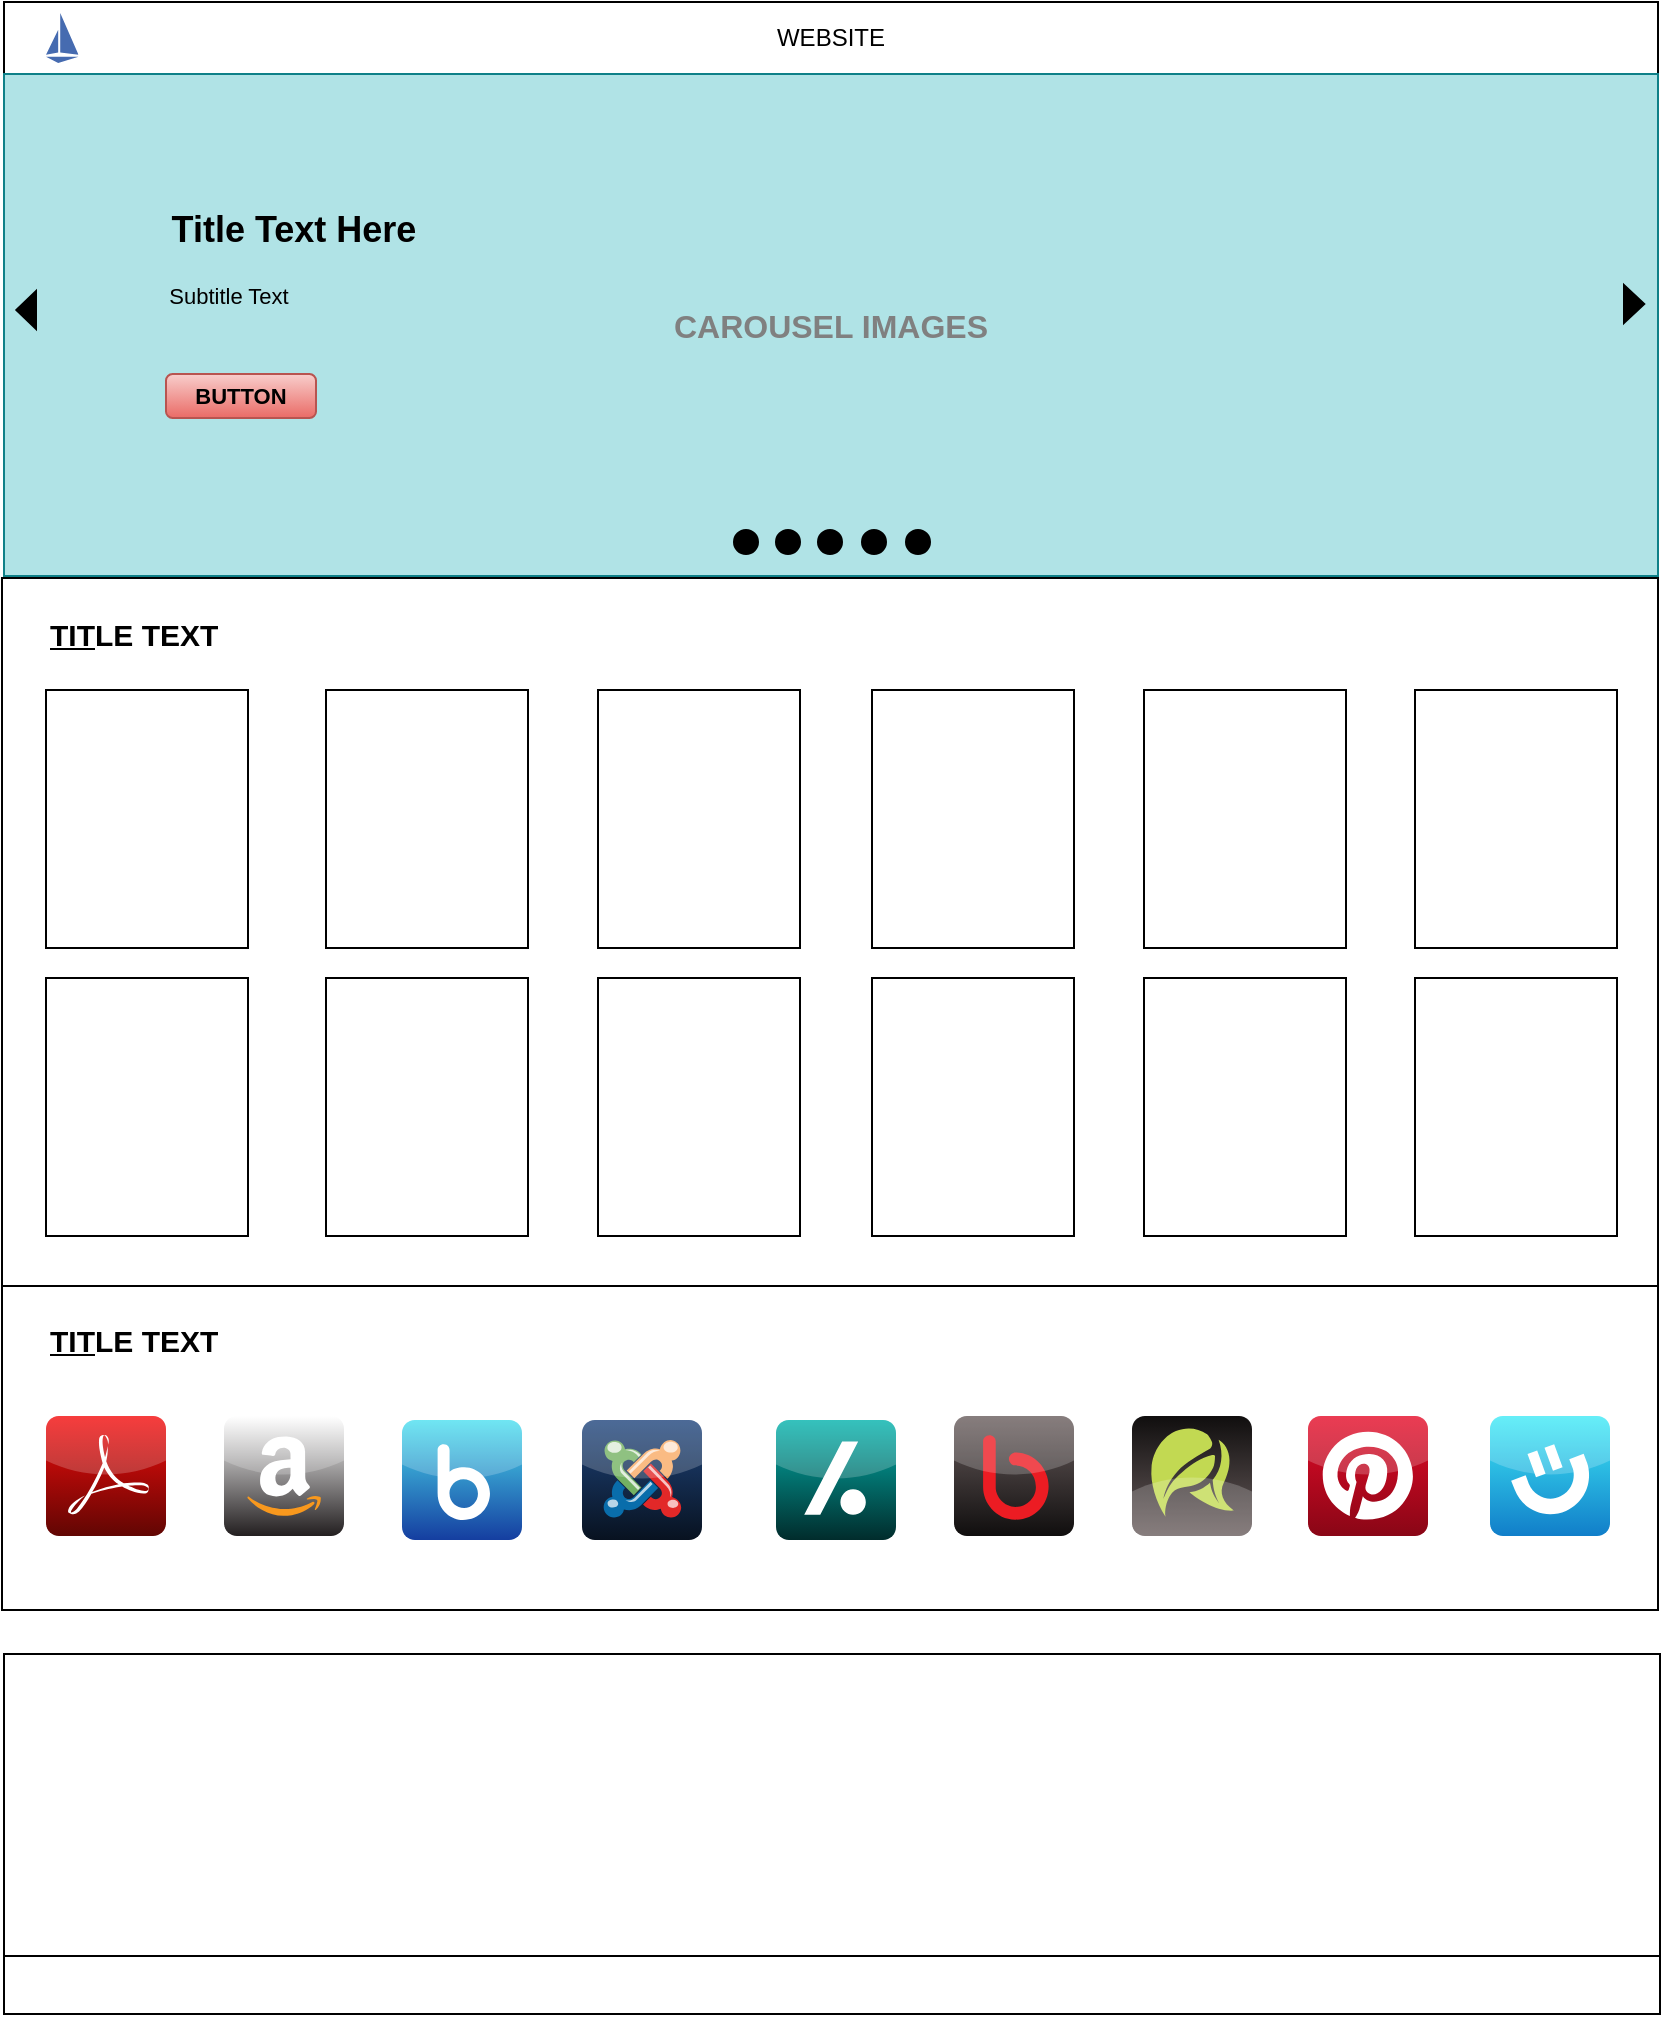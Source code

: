 <mxfile version="24.7.16">
  <diagram name="Page-1" id="u-TijtCvfhiPi-FsUIMJ">
    <mxGraphModel dx="1663" dy="398" grid="0" gridSize="10" guides="1" tooltips="1" connect="1" arrows="1" fold="1" page="1" pageScale="1" pageWidth="827" pageHeight="1169" math="0" shadow="0">
      <root>
        <mxCell id="0" />
        <mxCell id="1" parent="0" />
        <mxCell id="cfiWxP6kujYvzcGbKNt3-1" value="WEBSITE" style="rounded=0;whiteSpace=wrap;html=1;movable=1;resizable=1;rotatable=1;deletable=1;editable=1;locked=0;connectable=1;" parent="1" vertex="1">
          <mxGeometry width="827" height="36" as="geometry" />
        </mxCell>
        <mxCell id="cfiWxP6kujYvzcGbKNt3-4" value="" style="shape=image;html=1;verticalAlign=top;verticalLabelPosition=bottom;labelBackgroundColor=#ffffff;imageAspect=0;aspect=fixed;image=https://cdn1.iconfinder.com/data/icons/100-basic-for-user-interface/32/78-user-128.png;" parent="1" vertex="1">
          <mxGeometry x="769" y="11" width="14" height="14" as="geometry" />
        </mxCell>
        <mxCell id="cfiWxP6kujYvzcGbKNt3-8" value="" style="shape=image;html=1;verticalAlign=top;verticalLabelPosition=bottom;labelBackgroundColor=#ffffff;imageAspect=0;aspect=fixed;image=https://cdn0.iconfinder.com/data/icons/business-collection-2027/60/cart-5-128.png" parent="1" vertex="1">
          <mxGeometry x="791" y="8.5" width="19" height="19" as="geometry" />
        </mxCell>
        <mxCell id="cfiWxP6kujYvzcGbKNt3-10" value="" style="shape=image;html=1;verticalAlign=top;verticalLabelPosition=bottom;labelBackgroundColor=#ffffff;imageAspect=0;aspect=fixed;image=https://cdn0.iconfinder.com/data/icons/payment-76/512/search-128.png" parent="1" vertex="1">
          <mxGeometry x="748" y="11" width="16" height="16" as="geometry" />
        </mxCell>
        <mxCell id="cfiWxP6kujYvzcGbKNt3-11" value="" style="editableCssRules=.*;html=1;shape=image;verticalLabelPosition=bottom;labelBackgroundColor=#ffffff;verticalAlign=top;aspect=fixed;imageAspect=0;image=data:image/svg+xml,PHN2ZyB4bWxucz0iaHR0cDovL3d3dy53My5vcmcvMjAwMC9zdmciIHhtbG5zOnY9Imh0dHBzOi8vdmVjdGEuaW8vbmFubyIgd2lkdGg9IjE2MCIgaGVpZ2h0PSIyNDAiIHZpZXdCb3g9IjAgMCAxNjAgMjQwIj4mI3hhOwk8c3R5bGUgdHlwZT0idGV4dC9jc3MiPiYjeGE7CS5zdDB7ZmlsbDojNDY2YmIwO30mI3hhOwk8L3N0eWxlPiYjeGE7CTxwYXRoIGNsYXNzPSJzdDAiIGQ9Ik02MCAyNDBMMCAyMTBoMTYwem0wLTE2MEwwIDIwMGw2MC0xMHpNNzAgMHYxOTBsOTAgMTB6Ii8+JiN4YTs8L3N2Zz4=;fontColor=default;" parent="1" vertex="1">
          <mxGeometry x="21" y="5.5" width="16.25" height="25" as="geometry" />
        </mxCell>
        <mxCell id="cfiWxP6kujYvzcGbKNt3-12" value="&lt;b&gt;&lt;font color=&quot;#808080&quot; style=&quot;font-size: 16px;&quot;&gt;CAROUSEL IMAGES&lt;/font&gt;&lt;/b&gt;" style="rounded=0;whiteSpace=wrap;html=1;glass=0;fillColor=#b0e3e6;strokeColor=#0e8088;" parent="1" vertex="1">
          <mxGeometry y="36" width="827" height="251" as="geometry" />
        </mxCell>
        <mxCell id="GHpfekgdThD2EtUDsVV2-3" value="&lt;b&gt;&lt;font style=&quot;font-size: 18px;&quot;&gt;Title Text Here&lt;/font&gt;&lt;/b&gt;" style="text;strokeColor=none;align=center;fillColor=none;html=1;verticalAlign=middle;whiteSpace=wrap;rounded=0;fontFamily=Helvetica;fontSize=12;fontColor=default;resizable=1;" vertex="1" parent="1">
          <mxGeometry x="72" y="96" width="146" height="36" as="geometry" />
        </mxCell>
        <mxCell id="GHpfekgdThD2EtUDsVV2-4" value="&lt;font style=&quot;font-size: 11px;&quot;&gt;Subtitle Text&lt;/font&gt;" style="text;strokeColor=none;align=center;fillColor=none;html=1;verticalAlign=middle;whiteSpace=wrap;rounded=0;fontFamily=Helvetica;fontSize=12;fontColor=default;resizable=1;" vertex="1" parent="1">
          <mxGeometry x="76" y="132" width="73" height="30" as="geometry" />
        </mxCell>
        <mxCell id="GHpfekgdThD2EtUDsVV2-5" value="&lt;b&gt;&lt;font style=&quot;font-size: 11px;&quot;&gt;BUTTON&lt;/font&gt;&lt;/b&gt;" style="rounded=1;whiteSpace=wrap;html=1;strokeColor=#b85450;align=center;verticalAlign=middle;fontFamily=Helvetica;fontSize=12;resizable=1;fillColor=#f8cecc;gradientColor=#ea6b66;" vertex="1" parent="1">
          <mxGeometry x="81" y="186" width="75" height="22" as="geometry" />
        </mxCell>
        <mxCell id="GHpfekgdThD2EtUDsVV2-6" value="" style="shape=mxgraph.arrows2.wedgeArrow;html=1;bendable=0;startWidth=9.474;fillColor=strokeColor;defaultFillColor=invert;defaultGradientColor=invert;rounded=0;fontFamily=Helvetica;fontSize=12;fontColor=default;resizable=1;entryX=0.908;entryY=0.438;entryDx=0;entryDy=0;entryPerimeter=0;" edge="1" parent="1">
          <mxGeometry width="100" height="100" relative="1" as="geometry">
            <mxPoint x="16" y="154" as="sourcePoint" />
            <mxPoint x="6.166" y="153.998" as="targetPoint" />
          </mxGeometry>
        </mxCell>
        <mxCell id="GHpfekgdThD2EtUDsVV2-8" value="" style="shape=mxgraph.arrows2.wedgeArrow;html=1;bendable=0;startWidth=9.474;fillColor=strokeColor;defaultFillColor=invert;defaultGradientColor=invert;rounded=0;fontFamily=Helvetica;fontSize=12;fontColor=default;resizable=1;" edge="1" parent="1">
          <mxGeometry width="100" height="100" relative="1" as="geometry">
            <mxPoint x="810" y="151" as="sourcePoint" />
            <mxPoint x="820.131" y="151" as="targetPoint" />
          </mxGeometry>
        </mxCell>
        <mxCell id="GHpfekgdThD2EtUDsVV2-9" value="" style="ellipse;whiteSpace=wrap;html=1;aspect=fixed;rounded=0;strokeColor=default;align=center;verticalAlign=middle;fontFamily=Helvetica;fontSize=12;fontColor=default;resizable=1;fillColor=#000000;" vertex="1" parent="1">
          <mxGeometry x="365" y="264" width="12" height="12" as="geometry" />
        </mxCell>
        <mxCell id="GHpfekgdThD2EtUDsVV2-10" value="" style="ellipse;whiteSpace=wrap;html=1;aspect=fixed;rounded=0;strokeColor=default;align=center;verticalAlign=middle;fontFamily=Helvetica;fontSize=12;fontColor=default;resizable=1;fillColor=#000000;" vertex="1" parent="1">
          <mxGeometry x="386" y="264" width="12" height="12" as="geometry" />
        </mxCell>
        <mxCell id="GHpfekgdThD2EtUDsVV2-11" value="" style="ellipse;whiteSpace=wrap;html=1;aspect=fixed;rounded=0;strokeColor=default;align=center;verticalAlign=middle;fontFamily=Helvetica;fontSize=12;fontColor=default;resizable=1;fillColor=#000000;" vertex="1" parent="1">
          <mxGeometry x="407" y="264" width="12" height="12" as="geometry" />
        </mxCell>
        <mxCell id="GHpfekgdThD2EtUDsVV2-12" value="" style="ellipse;whiteSpace=wrap;html=1;aspect=fixed;rounded=0;strokeColor=default;align=center;verticalAlign=middle;fontFamily=Helvetica;fontSize=12;fontColor=default;resizable=1;fillColor=#000000;" vertex="1" parent="1">
          <mxGeometry x="429" y="264" width="12" height="12" as="geometry" />
        </mxCell>
        <mxCell id="GHpfekgdThD2EtUDsVV2-13" value="" style="ellipse;whiteSpace=wrap;html=1;aspect=fixed;rounded=0;strokeColor=default;align=center;verticalAlign=middle;fontFamily=Helvetica;fontSize=12;fontColor=default;resizable=1;fillColor=#000000;" vertex="1" parent="1">
          <mxGeometry x="451" y="264" width="12" height="12" as="geometry" />
        </mxCell>
        <mxCell id="GHpfekgdThD2EtUDsVV2-16" value="" style="rounded=0;whiteSpace=wrap;html=1;strokeColor=default;align=center;verticalAlign=middle;fontFamily=Helvetica;fontSize=12;fontColor=default;resizable=1;fillColor=default;" vertex="1" parent="1">
          <mxGeometry x="-1" y="288" width="828" height="354" as="geometry" />
        </mxCell>
        <mxCell id="GHpfekgdThD2EtUDsVV2-17" value="" style="rounded=0;whiteSpace=wrap;html=1;strokeColor=default;align=center;verticalAlign=middle;fontFamily=Helvetica;fontSize=12;fontColor=default;resizable=1;fillColor=default;" vertex="1" parent="1">
          <mxGeometry y="977" width="828" height="29" as="geometry" />
        </mxCell>
        <mxCell id="GHpfekgdThD2EtUDsVV2-18" value="" style="rounded=0;whiteSpace=wrap;html=1;strokeColor=default;align=center;verticalAlign=middle;fontFamily=Helvetica;fontSize=12;fontColor=default;resizable=1;fillColor=default;" vertex="1" parent="1">
          <mxGeometry y="826" width="828" height="151" as="geometry" />
        </mxCell>
        <mxCell id="GHpfekgdThD2EtUDsVV2-19" value="" style="rounded=0;whiteSpace=wrap;html=1;strokeColor=default;align=center;verticalAlign=middle;fontFamily=Helvetica;fontSize=12;fontColor=default;resizable=1;fillColor=default;" vertex="1" parent="1">
          <mxGeometry x="-1" y="642" width="828" height="162" as="geometry" />
        </mxCell>
        <mxCell id="GHpfekgdThD2EtUDsVV2-33" value="" style="rounded=0;whiteSpace=wrap;html=1;strokeColor=default;align=center;verticalAlign=middle;fontFamily=Helvetica;fontSize=12;fontColor=default;resizable=1;fillColor=default;" vertex="1" parent="1">
          <mxGeometry x="21" y="344" width="101" height="129" as="geometry" />
        </mxCell>
        <mxCell id="GHpfekgdThD2EtUDsVV2-34" value="" style="rounded=0;whiteSpace=wrap;html=1;strokeColor=default;align=center;verticalAlign=middle;fontFamily=Helvetica;fontSize=12;fontColor=default;resizable=1;fillColor=default;" vertex="1" parent="1">
          <mxGeometry x="161" y="344" width="101" height="129" as="geometry" />
        </mxCell>
        <mxCell id="GHpfekgdThD2EtUDsVV2-35" value="" style="rounded=0;whiteSpace=wrap;html=1;strokeColor=default;align=center;verticalAlign=middle;fontFamily=Helvetica;fontSize=12;fontColor=default;resizable=1;fillColor=default;" vertex="1" parent="1">
          <mxGeometry x="297" y="344" width="101" height="129" as="geometry" />
        </mxCell>
        <mxCell id="GHpfekgdThD2EtUDsVV2-36" value="" style="rounded=0;whiteSpace=wrap;html=1;strokeColor=default;align=center;verticalAlign=middle;fontFamily=Helvetica;fontSize=12;fontColor=default;resizable=1;fillColor=default;" vertex="1" parent="1">
          <mxGeometry x="434" y="344" width="101" height="129" as="geometry" />
        </mxCell>
        <mxCell id="GHpfekgdThD2EtUDsVV2-37" value="" style="rounded=0;whiteSpace=wrap;html=1;strokeColor=default;align=center;verticalAlign=middle;fontFamily=Helvetica;fontSize=12;fontColor=default;resizable=1;fillColor=default;" vertex="1" parent="1">
          <mxGeometry x="570" y="344" width="101" height="129" as="geometry" />
        </mxCell>
        <mxCell id="GHpfekgdThD2EtUDsVV2-38" value="" style="rounded=0;whiteSpace=wrap;html=1;strokeColor=default;align=center;verticalAlign=middle;fontFamily=Helvetica;fontSize=12;fontColor=default;resizable=1;fillColor=default;" vertex="1" parent="1">
          <mxGeometry x="705.5" y="344" width="101" height="129" as="geometry" />
        </mxCell>
        <mxCell id="GHpfekgdThD2EtUDsVV2-39" value="" style="rounded=0;whiteSpace=wrap;html=1;strokeColor=default;align=center;verticalAlign=middle;fontFamily=Helvetica;fontSize=12;fontColor=default;resizable=1;fillColor=default;" vertex="1" parent="1">
          <mxGeometry x="21" y="488" width="101" height="129" as="geometry" />
        </mxCell>
        <mxCell id="GHpfekgdThD2EtUDsVV2-40" value="&lt;b&gt;&lt;font style=&quot;font-size: 15px;&quot;&gt;&lt;u&gt;TIT&lt;/u&gt;LE TEXT&lt;/font&gt;&lt;/b&gt;" style="text;strokeColor=none;align=left;fillColor=none;html=1;verticalAlign=middle;whiteSpace=wrap;rounded=0;fontFamily=Helvetica;fontSize=12;fontColor=default;resizable=1;" vertex="1" parent="1">
          <mxGeometry x="21" y="301" width="115" height="30" as="geometry" />
        </mxCell>
        <mxCell id="GHpfekgdThD2EtUDsVV2-41" value="&lt;b&gt;&lt;font style=&quot;font-size: 15px;&quot;&gt;&lt;u&gt;TIT&lt;/u&gt;LE TEXT&lt;/font&gt;&lt;/b&gt;" style="text;strokeColor=none;align=left;fillColor=none;html=1;verticalAlign=middle;whiteSpace=wrap;rounded=0;fontFamily=Helvetica;fontSize=12;fontColor=default;resizable=1;" vertex="1" parent="1">
          <mxGeometry x="21" y="654" width="115" height="30" as="geometry" />
        </mxCell>
        <mxCell id="GHpfekgdThD2EtUDsVV2-42" value="" style="dashed=0;outlineConnect=0;html=1;align=center;labelPosition=center;verticalLabelPosition=bottom;verticalAlign=top;shape=mxgraph.webicons.adobe_pdf;fillColor=#F40C0C;gradientColor=#610603;rounded=0;strokeColor=default;fontFamily=Helvetica;fontSize=12;fontColor=default;resizable=1;" vertex="1" parent="1">
          <mxGeometry x="21" y="707" width="60" height="60" as="geometry" />
        </mxCell>
        <mxCell id="GHpfekgdThD2EtUDsVV2-43" value="" style="dashed=0;outlineConnect=0;html=1;align=center;labelPosition=center;verticalLabelPosition=bottom;verticalAlign=top;shape=mxgraph.webicons.amazon_2;gradientColor=#231F20;rounded=0;strokeColor=default;fontFamily=Helvetica;fontSize=12;fontColor=default;resizable=1;" vertex="1" parent="1">
          <mxGeometry x="110" y="707" width="60" height="60" as="geometry" />
        </mxCell>
        <mxCell id="GHpfekgdThD2EtUDsVV2-44" value="" style="dashed=0;outlineConnect=0;html=1;align=center;labelPosition=center;verticalLabelPosition=bottom;verticalAlign=top;shape=mxgraph.webicons.box;fillColor=#4CDFEF;gradientColor=#153EA0;rounded=0;strokeColor=default;fontFamily=Helvetica;fontSize=12;fontColor=default;resizable=1;" vertex="1" parent="1">
          <mxGeometry x="199" y="709" width="60" height="60" as="geometry" />
        </mxCell>
        <mxCell id="GHpfekgdThD2EtUDsVV2-45" value="" style="dashed=0;outlineConnect=0;html=1;align=center;labelPosition=center;verticalLabelPosition=bottom;verticalAlign=top;shape=mxgraph.webicons.joomla;fillColor=#1F457D;gradientColor=#081220;rounded=0;strokeColor=default;fontFamily=Helvetica;fontSize=12;fontColor=default;resizable=1;" vertex="1" parent="1">
          <mxGeometry x="289" y="709" width="60" height="60" as="geometry" />
        </mxCell>
        <mxCell id="GHpfekgdThD2EtUDsVV2-46" value="" style="dashed=0;outlineConnect=0;html=1;align=center;labelPosition=center;verticalLabelPosition=bottom;verticalAlign=top;shape=mxgraph.webicons.slashdot;fillColor=#03B2AC;gradientColor=#012C2C;rounded=0;strokeColor=default;fontFamily=Helvetica;fontSize=12;fontColor=default;resizable=1;" vertex="1" parent="1">
          <mxGeometry x="386" y="709" width="60" height="60" as="geometry" />
        </mxCell>
        <mxCell id="GHpfekgdThD2EtUDsVV2-47" value="" style="dashed=0;outlineConnect=0;html=1;align=center;labelPosition=center;verticalLabelPosition=bottom;verticalAlign=top;shape=mxgraph.webicons.bebo;fillColor=#695D5D;gradientColor=#100E0E;rounded=0;strokeColor=default;fontFamily=Helvetica;fontSize=12;fontColor=default;resizable=1;" vertex="1" parent="1">
          <mxGeometry x="475" y="707" width="60" height="60" as="geometry" />
        </mxCell>
        <mxCell id="GHpfekgdThD2EtUDsVV2-48" value="" style="dashed=0;outlineConnect=0;html=1;align=center;labelPosition=center;verticalLabelPosition=bottom;verticalAlign=top;shape=mxgraph.webicons.freshbump;fillColor=#695D5D;gradientColor=#100E0E;rounded=0;strokeColor=default;fontFamily=Helvetica;fontSize=12;fontColor=default;resizable=1;direction=west;" vertex="1" parent="1">
          <mxGeometry x="564" y="707" width="60" height="60" as="geometry" />
        </mxCell>
        <mxCell id="GHpfekgdThD2EtUDsVV2-49" value="" style="dashed=0;outlineConnect=0;html=1;align=center;labelPosition=center;verticalLabelPosition=bottom;verticalAlign=top;shape=mxgraph.webicons.pinterest;fillColor=#E50B28;gradientColor=#890616;rounded=0;strokeColor=default;fontFamily=Helvetica;fontSize=12;fontColor=default;resizable=1;" vertex="1" parent="1">
          <mxGeometry x="652" y="707" width="60" height="60" as="geometry" />
        </mxCell>
        <mxCell id="GHpfekgdThD2EtUDsVV2-51" value="" style="dashed=0;outlineConnect=0;html=1;align=center;labelPosition=center;verticalLabelPosition=bottom;verticalAlign=top;shape=mxgraph.webicons.sonico;fillColor=#3FEAF6;gradientColor=#117EC9;rounded=0;strokeColor=default;fontFamily=Helvetica;fontSize=12;fontColor=default;resizable=1;" vertex="1" parent="1">
          <mxGeometry x="743" y="707" width="60" height="60" as="geometry" />
        </mxCell>
        <mxCell id="GHpfekgdThD2EtUDsVV2-52" value="" style="rounded=0;whiteSpace=wrap;html=1;strokeColor=default;align=center;verticalAlign=middle;fontFamily=Helvetica;fontSize=12;fontColor=default;resizable=1;fillColor=default;" vertex="1" parent="1">
          <mxGeometry x="161" y="488" width="101" height="129" as="geometry" />
        </mxCell>
        <mxCell id="GHpfekgdThD2EtUDsVV2-53" value="" style="rounded=0;whiteSpace=wrap;html=1;strokeColor=default;align=center;verticalAlign=middle;fontFamily=Helvetica;fontSize=12;fontColor=default;resizable=1;fillColor=default;" vertex="1" parent="1">
          <mxGeometry x="297" y="488" width="101" height="129" as="geometry" />
        </mxCell>
        <mxCell id="GHpfekgdThD2EtUDsVV2-54" value="" style="rounded=0;whiteSpace=wrap;html=1;strokeColor=default;align=center;verticalAlign=middle;fontFamily=Helvetica;fontSize=12;fontColor=default;resizable=1;fillColor=default;" vertex="1" parent="1">
          <mxGeometry x="434" y="488" width="101" height="129" as="geometry" />
        </mxCell>
        <mxCell id="GHpfekgdThD2EtUDsVV2-55" value="" style="rounded=0;whiteSpace=wrap;html=1;strokeColor=default;align=center;verticalAlign=middle;fontFamily=Helvetica;fontSize=12;fontColor=default;resizable=1;fillColor=default;" vertex="1" parent="1">
          <mxGeometry x="570" y="488" width="101" height="129" as="geometry" />
        </mxCell>
        <mxCell id="GHpfekgdThD2EtUDsVV2-56" value="" style="rounded=0;whiteSpace=wrap;html=1;strokeColor=default;align=center;verticalAlign=middle;fontFamily=Helvetica;fontSize=12;fontColor=default;resizable=1;fillColor=default;" vertex="1" parent="1">
          <mxGeometry x="705.5" y="488" width="101" height="129" as="geometry" />
        </mxCell>
      </root>
    </mxGraphModel>
  </diagram>
</mxfile>
